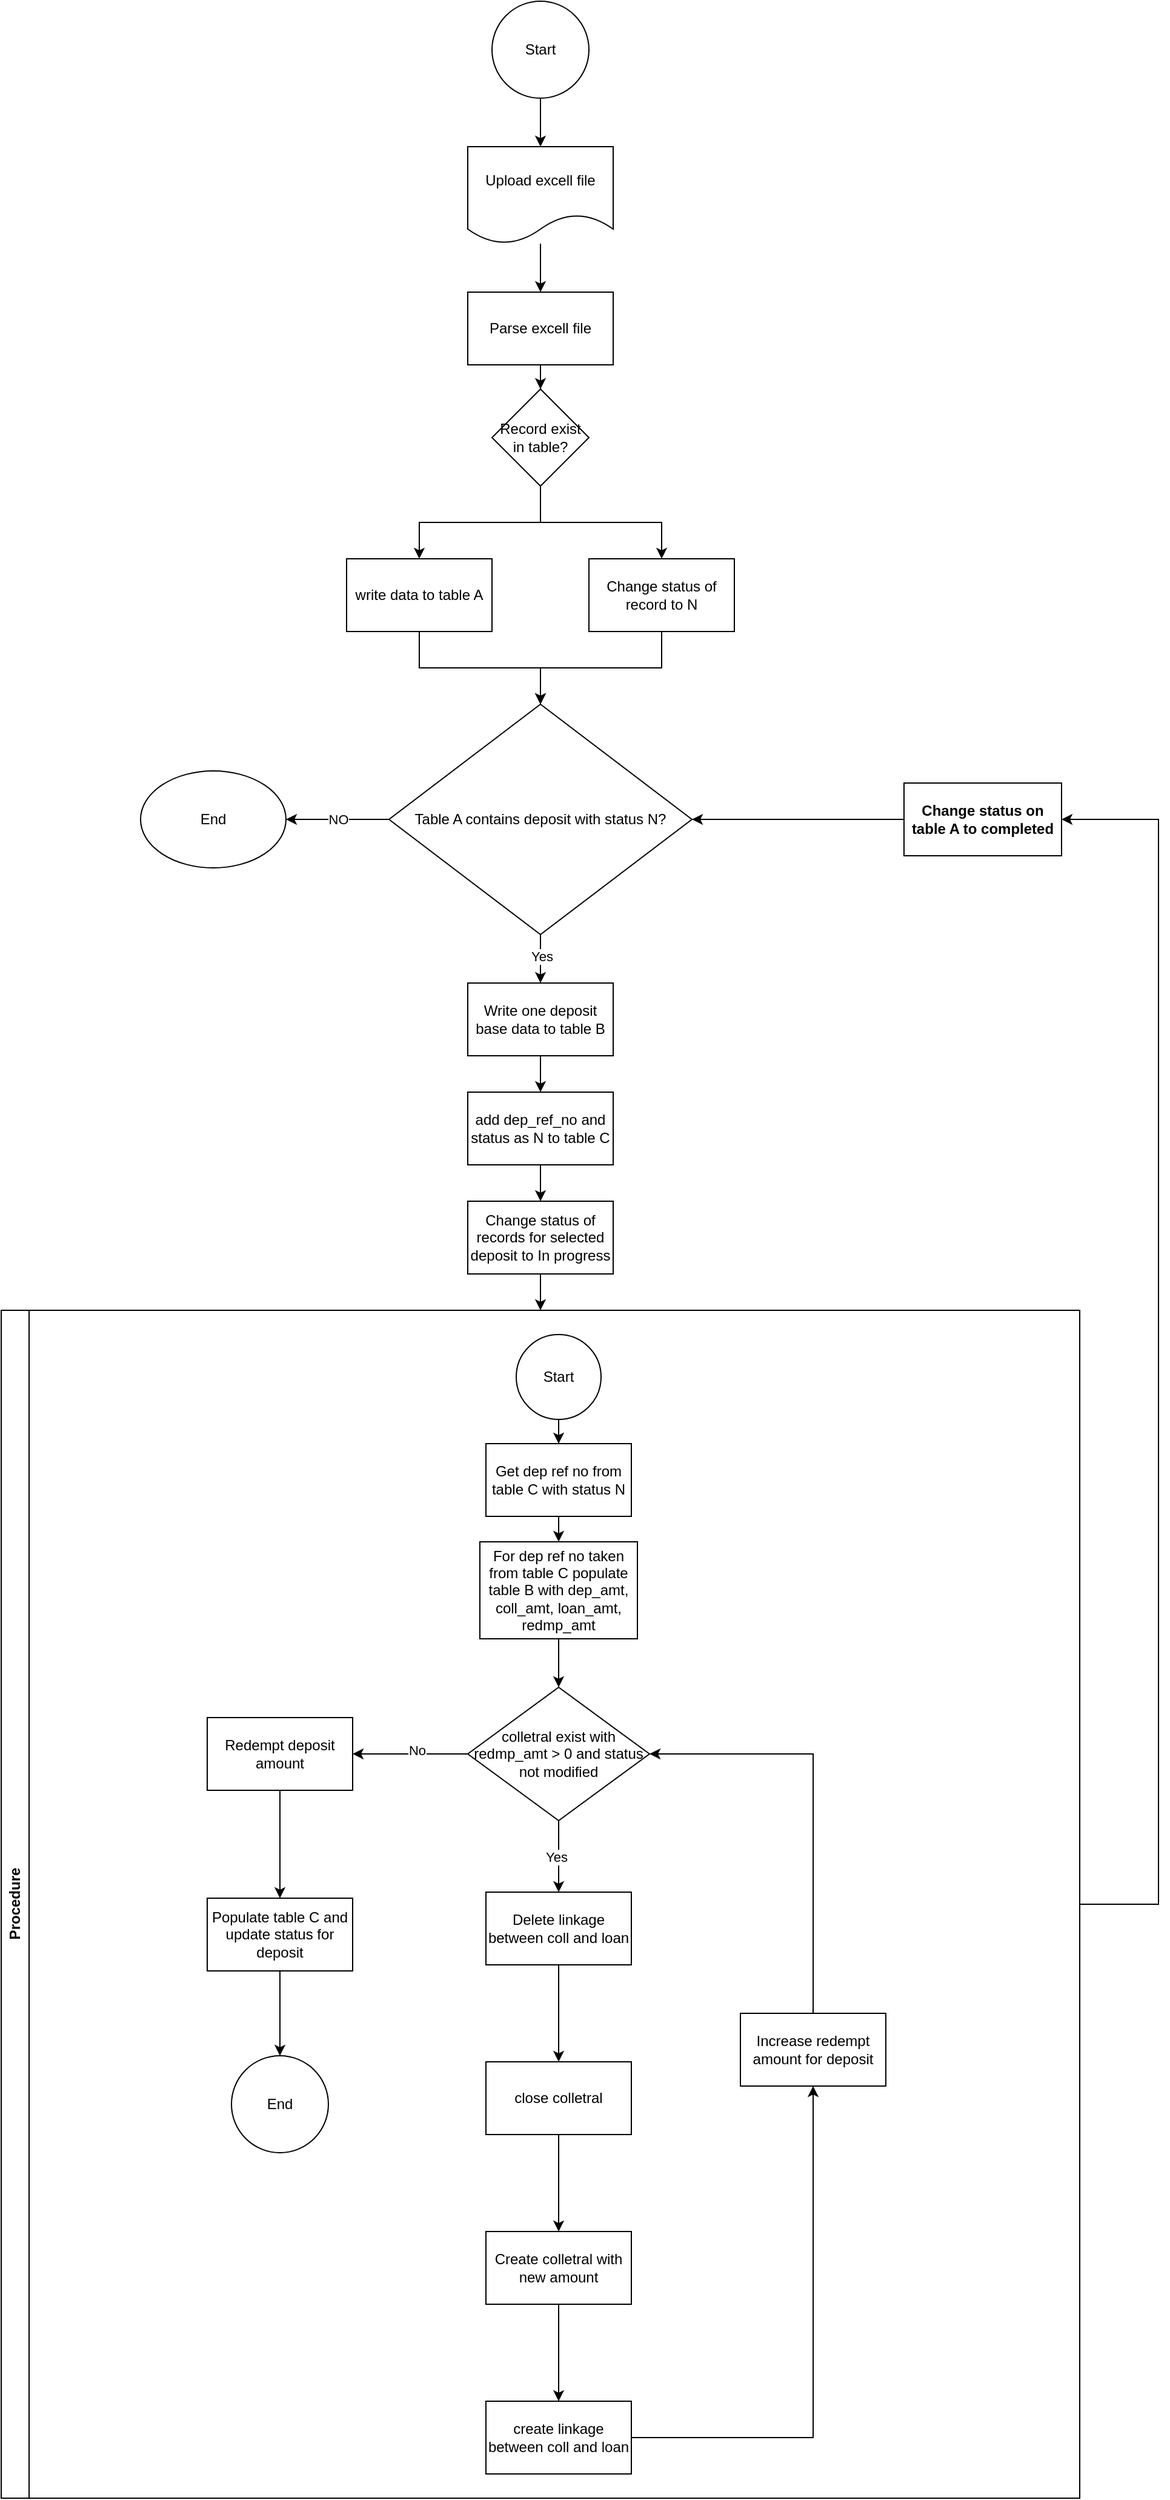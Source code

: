 <mxfile version="23.1.3" type="github">
  <diagram id="C5RBs43oDa-KdzZeNtuy" name="Page-1">
    <mxGraphModel dx="2421" dy="752" grid="1" gridSize="10" guides="1" tooltips="1" connect="1" arrows="1" fold="1" page="1" pageScale="1" pageWidth="827" pageHeight="1169" math="0" shadow="0">
      <root>
        <mxCell id="WIyWlLk6GJQsqaUBKTNV-0" />
        <mxCell id="WIyWlLk6GJQsqaUBKTNV-1" parent="WIyWlLk6GJQsqaUBKTNV-0" />
        <mxCell id="4Akdkflnh7Jsl9hj940S-2" value="" style="edgeStyle=orthogonalEdgeStyle;rounded=0;orthogonalLoop=1;jettySize=auto;html=1;" edge="1" parent="WIyWlLk6GJQsqaUBKTNV-1" source="4Akdkflnh7Jsl9hj940S-0" target="4Akdkflnh7Jsl9hj940S-1">
          <mxGeometry relative="1" as="geometry" />
        </mxCell>
        <mxCell id="4Akdkflnh7Jsl9hj940S-0" value="Start" style="ellipse;whiteSpace=wrap;html=1;aspect=fixed;" vertex="1" parent="WIyWlLk6GJQsqaUBKTNV-1">
          <mxGeometry x="350" y="50" width="80" height="80" as="geometry" />
        </mxCell>
        <mxCell id="4Akdkflnh7Jsl9hj940S-4" value="" style="edgeStyle=orthogonalEdgeStyle;rounded=0;orthogonalLoop=1;jettySize=auto;html=1;" edge="1" parent="WIyWlLk6GJQsqaUBKTNV-1" source="4Akdkflnh7Jsl9hj940S-1" target="4Akdkflnh7Jsl9hj940S-3">
          <mxGeometry relative="1" as="geometry" />
        </mxCell>
        <mxCell id="4Akdkflnh7Jsl9hj940S-1" value="Upload excell file" style="shape=document;whiteSpace=wrap;html=1;boundedLbl=1;" vertex="1" parent="WIyWlLk6GJQsqaUBKTNV-1">
          <mxGeometry x="330" y="170" width="120" height="80" as="geometry" />
        </mxCell>
        <mxCell id="4Akdkflnh7Jsl9hj940S-95" value="" style="edgeStyle=orthogonalEdgeStyle;rounded=0;orthogonalLoop=1;jettySize=auto;html=1;" edge="1" parent="WIyWlLk6GJQsqaUBKTNV-1" source="4Akdkflnh7Jsl9hj940S-3" target="4Akdkflnh7Jsl9hj940S-94">
          <mxGeometry relative="1" as="geometry" />
        </mxCell>
        <mxCell id="4Akdkflnh7Jsl9hj940S-3" value="Parse excell file" style="whiteSpace=wrap;html=1;" vertex="1" parent="WIyWlLk6GJQsqaUBKTNV-1">
          <mxGeometry x="330" y="290" width="120" height="60" as="geometry" />
        </mxCell>
        <mxCell id="4Akdkflnh7Jsl9hj940S-52" style="edgeStyle=orthogonalEdgeStyle;rounded=0;orthogonalLoop=1;jettySize=auto;html=1;" edge="1" parent="WIyWlLk6GJQsqaUBKTNV-1" source="4Akdkflnh7Jsl9hj940S-5" target="4Akdkflnh7Jsl9hj940S-47">
          <mxGeometry relative="1" as="geometry" />
        </mxCell>
        <mxCell id="4Akdkflnh7Jsl9hj940S-5" value="write data to table A" style="whiteSpace=wrap;html=1;" vertex="1" parent="WIyWlLk6GJQsqaUBKTNV-1">
          <mxGeometry x="230" y="510" width="120" height="60" as="geometry" />
        </mxCell>
        <mxCell id="4Akdkflnh7Jsl9hj940S-77" value="" style="edgeStyle=orthogonalEdgeStyle;rounded=0;orthogonalLoop=1;jettySize=auto;html=1;" edge="1" parent="WIyWlLk6GJQsqaUBKTNV-1" source="4Akdkflnh7Jsl9hj940S-7" target="4Akdkflnh7Jsl9hj940S-76">
          <mxGeometry relative="1" as="geometry" />
        </mxCell>
        <mxCell id="4Akdkflnh7Jsl9hj940S-7" value="Write one deposit base data to table B" style="whiteSpace=wrap;html=1;" vertex="1" parent="WIyWlLk6GJQsqaUBKTNV-1">
          <mxGeometry x="330" y="860" width="120" height="60" as="geometry" />
        </mxCell>
        <mxCell id="4Akdkflnh7Jsl9hj940S-48" style="edgeStyle=orthogonalEdgeStyle;rounded=0;orthogonalLoop=1;jettySize=auto;html=1;" edge="1" parent="WIyWlLk6GJQsqaUBKTNV-1" source="4Akdkflnh7Jsl9hj940S-47" target="4Akdkflnh7Jsl9hj940S-7">
          <mxGeometry relative="1" as="geometry" />
        </mxCell>
        <mxCell id="4Akdkflnh7Jsl9hj940S-53" value="Yes" style="edgeLabel;html=1;align=center;verticalAlign=middle;resizable=0;points=[];" vertex="1" connectable="0" parent="4Akdkflnh7Jsl9hj940S-48">
          <mxGeometry x="-0.12" y="1" relative="1" as="geometry">
            <mxPoint as="offset" />
          </mxGeometry>
        </mxCell>
        <mxCell id="4Akdkflnh7Jsl9hj940S-72" value="NO" style="edgeStyle=orthogonalEdgeStyle;rounded=0;orthogonalLoop=1;jettySize=auto;html=1;entryX=1;entryY=0.5;entryDx=0;entryDy=0;" edge="1" parent="WIyWlLk6GJQsqaUBKTNV-1" source="4Akdkflnh7Jsl9hj940S-47" target="4Akdkflnh7Jsl9hj940S-56">
          <mxGeometry relative="1" as="geometry" />
        </mxCell>
        <mxCell id="4Akdkflnh7Jsl9hj940S-47" value="Table A contains deposit with status N?" style="rhombus;whiteSpace=wrap;html=1;" vertex="1" parent="WIyWlLk6GJQsqaUBKTNV-1">
          <mxGeometry x="265" y="630" width="250" height="190" as="geometry" />
        </mxCell>
        <mxCell id="4Akdkflnh7Jsl9hj940S-56" value="End" style="ellipse;whiteSpace=wrap;html=1;" vertex="1" parent="WIyWlLk6GJQsqaUBKTNV-1">
          <mxGeometry x="60" y="685" width="120" height="80" as="geometry" />
        </mxCell>
        <mxCell id="4Akdkflnh7Jsl9hj940S-93" style="edgeStyle=orthogonalEdgeStyle;rounded=0;orthogonalLoop=1;jettySize=auto;html=1;exitX=1;exitY=0.5;exitDx=0;exitDy=0;entryX=1;entryY=0.5;entryDx=0;entryDy=0;" edge="1" parent="WIyWlLk6GJQsqaUBKTNV-1" source="4Akdkflnh7Jsl9hj940S-61" target="4Akdkflnh7Jsl9hj940S-85">
          <mxGeometry relative="1" as="geometry">
            <Array as="points">
              <mxPoint x="900" y="1620" />
              <mxPoint x="900" y="725" />
            </Array>
          </mxGeometry>
        </mxCell>
        <mxCell id="4Akdkflnh7Jsl9hj940S-61" value="Procedure" style="swimlane;horizontal=0;whiteSpace=wrap;html=1;" vertex="1" parent="WIyWlLk6GJQsqaUBKTNV-1">
          <mxGeometry x="-55" y="1130" width="890" height="980" as="geometry">
            <mxRectangle x="-55" y="1130" width="40" height="90" as="alternateBounds" />
          </mxGeometry>
        </mxCell>
        <mxCell id="4Akdkflnh7Jsl9hj940S-84" value="" style="edgeStyle=orthogonalEdgeStyle;rounded=0;orthogonalLoop=1;jettySize=auto;html=1;" edge="1" parent="4Akdkflnh7Jsl9hj940S-61" source="4Akdkflnh7Jsl9hj940S-25" target="4Akdkflnh7Jsl9hj940S-27">
          <mxGeometry relative="1" as="geometry" />
        </mxCell>
        <mxCell id="4Akdkflnh7Jsl9hj940S-25" value="For dep ref no taken from table C populate table B with dep_amt, coll_amt, loan_amt, redmp_amt" style="whiteSpace=wrap;html=1;" vertex="1" parent="4Akdkflnh7Jsl9hj940S-61">
          <mxGeometry x="395" y="191" width="130" height="80" as="geometry" />
        </mxCell>
        <mxCell id="4Akdkflnh7Jsl9hj940S-27" value="colletral exist with redmp_amt &amp;gt; 0 and status not modified" style="rhombus;whiteSpace=wrap;html=1;" vertex="1" parent="4Akdkflnh7Jsl9hj940S-61">
          <mxGeometry x="385" y="311" width="150" height="110" as="geometry" />
        </mxCell>
        <mxCell id="4Akdkflnh7Jsl9hj940S-29" value="Delete linkage between coll and loan" style="whiteSpace=wrap;html=1;" vertex="1" parent="4Akdkflnh7Jsl9hj940S-61">
          <mxGeometry x="400" y="480" width="120" height="60" as="geometry" />
        </mxCell>
        <mxCell id="4Akdkflnh7Jsl9hj940S-30" value="" style="edgeStyle=orthogonalEdgeStyle;rounded=0;orthogonalLoop=1;jettySize=auto;html=1;" edge="1" parent="4Akdkflnh7Jsl9hj940S-61" source="4Akdkflnh7Jsl9hj940S-27" target="4Akdkflnh7Jsl9hj940S-29">
          <mxGeometry relative="1" as="geometry" />
        </mxCell>
        <mxCell id="4Akdkflnh7Jsl9hj940S-50" value="Yes" style="edgeLabel;html=1;align=center;verticalAlign=middle;resizable=0;points=[];" vertex="1" connectable="0" parent="4Akdkflnh7Jsl9hj940S-30">
          <mxGeometry x="0.013" y="-2" relative="1" as="geometry">
            <mxPoint as="offset" />
          </mxGeometry>
        </mxCell>
        <mxCell id="4Akdkflnh7Jsl9hj940S-31" value="close colletral" style="whiteSpace=wrap;html=1;" vertex="1" parent="4Akdkflnh7Jsl9hj940S-61">
          <mxGeometry x="400" y="620" width="120" height="60" as="geometry" />
        </mxCell>
        <mxCell id="4Akdkflnh7Jsl9hj940S-32" value="" style="edgeStyle=orthogonalEdgeStyle;rounded=0;orthogonalLoop=1;jettySize=auto;html=1;" edge="1" parent="4Akdkflnh7Jsl9hj940S-61" source="4Akdkflnh7Jsl9hj940S-29" target="4Akdkflnh7Jsl9hj940S-31">
          <mxGeometry relative="1" as="geometry" />
        </mxCell>
        <mxCell id="4Akdkflnh7Jsl9hj940S-33" value="Create colletral with new amount" style="whiteSpace=wrap;html=1;" vertex="1" parent="4Akdkflnh7Jsl9hj940S-61">
          <mxGeometry x="400" y="760" width="120" height="60" as="geometry" />
        </mxCell>
        <mxCell id="4Akdkflnh7Jsl9hj940S-34" value="" style="edgeStyle=orthogonalEdgeStyle;rounded=0;orthogonalLoop=1;jettySize=auto;html=1;" edge="1" parent="4Akdkflnh7Jsl9hj940S-61" source="4Akdkflnh7Jsl9hj940S-31" target="4Akdkflnh7Jsl9hj940S-33">
          <mxGeometry relative="1" as="geometry" />
        </mxCell>
        <mxCell id="4Akdkflnh7Jsl9hj940S-35" value="create linkage between coll and loan" style="whiteSpace=wrap;html=1;" vertex="1" parent="4Akdkflnh7Jsl9hj940S-61">
          <mxGeometry x="400" y="900" width="120" height="60" as="geometry" />
        </mxCell>
        <mxCell id="4Akdkflnh7Jsl9hj940S-36" value="" style="edgeStyle=orthogonalEdgeStyle;rounded=0;orthogonalLoop=1;jettySize=auto;html=1;" edge="1" parent="4Akdkflnh7Jsl9hj940S-61" source="4Akdkflnh7Jsl9hj940S-33" target="4Akdkflnh7Jsl9hj940S-35">
          <mxGeometry relative="1" as="geometry" />
        </mxCell>
        <mxCell id="4Akdkflnh7Jsl9hj940S-39" style="edgeStyle=orthogonalEdgeStyle;rounded=0;orthogonalLoop=1;jettySize=auto;html=1;entryX=1;entryY=0.5;entryDx=0;entryDy=0;" edge="1" parent="4Akdkflnh7Jsl9hj940S-61" source="4Akdkflnh7Jsl9hj940S-38" target="4Akdkflnh7Jsl9hj940S-27">
          <mxGeometry relative="1" as="geometry">
            <Array as="points">
              <mxPoint x="670" y="366" />
            </Array>
          </mxGeometry>
        </mxCell>
        <mxCell id="4Akdkflnh7Jsl9hj940S-38" value="Increase redempt amount for deposit" style="rounded=0;whiteSpace=wrap;html=1;" vertex="1" parent="4Akdkflnh7Jsl9hj940S-61">
          <mxGeometry x="610" y="580" width="120" height="60" as="geometry" />
        </mxCell>
        <mxCell id="4Akdkflnh7Jsl9hj940S-40" style="edgeStyle=orthogonalEdgeStyle;rounded=0;orthogonalLoop=1;jettySize=auto;html=1;entryX=0.5;entryY=1;entryDx=0;entryDy=0;" edge="1" parent="4Akdkflnh7Jsl9hj940S-61" source="4Akdkflnh7Jsl9hj940S-35" target="4Akdkflnh7Jsl9hj940S-38">
          <mxGeometry relative="1" as="geometry" />
        </mxCell>
        <mxCell id="4Akdkflnh7Jsl9hj940S-41" value="Redempt deposit &lt;br&gt;amount&lt;br&gt;" style="whiteSpace=wrap;html=1;" vertex="1" parent="4Akdkflnh7Jsl9hj940S-61">
          <mxGeometry x="170" y="336" width="120" height="60" as="geometry" />
        </mxCell>
        <mxCell id="4Akdkflnh7Jsl9hj940S-42" value="" style="edgeStyle=orthogonalEdgeStyle;rounded=0;orthogonalLoop=1;jettySize=auto;html=1;" edge="1" parent="4Akdkflnh7Jsl9hj940S-61" source="4Akdkflnh7Jsl9hj940S-27" target="4Akdkflnh7Jsl9hj940S-41">
          <mxGeometry relative="1" as="geometry" />
        </mxCell>
        <mxCell id="4Akdkflnh7Jsl9hj940S-51" value="No" style="edgeLabel;html=1;align=center;verticalAlign=middle;resizable=0;points=[];" vertex="1" connectable="0" parent="4Akdkflnh7Jsl9hj940S-42">
          <mxGeometry x="-0.111" y="-3" relative="1" as="geometry">
            <mxPoint as="offset" />
          </mxGeometry>
        </mxCell>
        <mxCell id="4Akdkflnh7Jsl9hj940S-43" value="Populate table C and update status for deposit" style="whiteSpace=wrap;html=1;" vertex="1" parent="4Akdkflnh7Jsl9hj940S-61">
          <mxGeometry x="170" y="485" width="120" height="60" as="geometry" />
        </mxCell>
        <mxCell id="4Akdkflnh7Jsl9hj940S-44" value="" style="edgeStyle=orthogonalEdgeStyle;rounded=0;orthogonalLoop=1;jettySize=auto;html=1;" edge="1" parent="4Akdkflnh7Jsl9hj940S-61" source="4Akdkflnh7Jsl9hj940S-41" target="4Akdkflnh7Jsl9hj940S-43">
          <mxGeometry relative="1" as="geometry" />
        </mxCell>
        <mxCell id="4Akdkflnh7Jsl9hj940S-45" value="End" style="ellipse;whiteSpace=wrap;html=1;" vertex="1" parent="4Akdkflnh7Jsl9hj940S-61">
          <mxGeometry x="190" y="615" width="80" height="80" as="geometry" />
        </mxCell>
        <mxCell id="4Akdkflnh7Jsl9hj940S-46" value="" style="edgeStyle=orthogonalEdgeStyle;rounded=0;orthogonalLoop=1;jettySize=auto;html=1;" edge="1" parent="4Akdkflnh7Jsl9hj940S-61" source="4Akdkflnh7Jsl9hj940S-43" target="4Akdkflnh7Jsl9hj940S-45">
          <mxGeometry relative="1" as="geometry" />
        </mxCell>
        <mxCell id="4Akdkflnh7Jsl9hj940S-83" style="edgeStyle=orthogonalEdgeStyle;rounded=0;orthogonalLoop=1;jettySize=auto;html=1;entryX=0.5;entryY=0;entryDx=0;entryDy=0;" edge="1" parent="4Akdkflnh7Jsl9hj940S-61" source="4Akdkflnh7Jsl9hj940S-62" target="4Akdkflnh7Jsl9hj940S-81">
          <mxGeometry relative="1" as="geometry" />
        </mxCell>
        <mxCell id="4Akdkflnh7Jsl9hj940S-62" value="Start" style="ellipse;whiteSpace=wrap;html=1;aspect=fixed;" vertex="1" parent="4Akdkflnh7Jsl9hj940S-61">
          <mxGeometry x="425" y="20" width="70" height="70" as="geometry" />
        </mxCell>
        <mxCell id="4Akdkflnh7Jsl9hj940S-82" style="edgeStyle=orthogonalEdgeStyle;rounded=0;orthogonalLoop=1;jettySize=auto;html=1;entryX=0.5;entryY=0;entryDx=0;entryDy=0;" edge="1" parent="4Akdkflnh7Jsl9hj940S-61" source="4Akdkflnh7Jsl9hj940S-81" target="4Akdkflnh7Jsl9hj940S-25">
          <mxGeometry relative="1" as="geometry" />
        </mxCell>
        <mxCell id="4Akdkflnh7Jsl9hj940S-81" value="Get dep ref no from table C with status N" style="rounded=0;whiteSpace=wrap;html=1;" vertex="1" parent="4Akdkflnh7Jsl9hj940S-61">
          <mxGeometry x="400" y="110" width="120" height="60" as="geometry" />
        </mxCell>
        <mxCell id="4Akdkflnh7Jsl9hj940S-104" style="edgeStyle=orthogonalEdgeStyle;rounded=0;orthogonalLoop=1;jettySize=auto;html=1;entryX=0.5;entryY=0;entryDx=0;entryDy=0;" edge="1" parent="WIyWlLk6GJQsqaUBKTNV-1" source="4Akdkflnh7Jsl9hj940S-76" target="4Akdkflnh7Jsl9hj940S-102">
          <mxGeometry relative="1" as="geometry" />
        </mxCell>
        <mxCell id="4Akdkflnh7Jsl9hj940S-76" value="add dep_ref_no and status as N to table C" style="whiteSpace=wrap;html=1;" vertex="1" parent="WIyWlLk6GJQsqaUBKTNV-1">
          <mxGeometry x="330" y="950" width="120" height="60" as="geometry" />
        </mxCell>
        <mxCell id="4Akdkflnh7Jsl9hj940S-85" value="Change status on table A to completed" style="whiteSpace=wrap;html=1;fontStyle=1;startSize=23;" vertex="1" parent="WIyWlLk6GJQsqaUBKTNV-1">
          <mxGeometry x="690" y="695" width="130" height="60" as="geometry" />
        </mxCell>
        <mxCell id="4Akdkflnh7Jsl9hj940S-89" style="edgeStyle=orthogonalEdgeStyle;rounded=0;orthogonalLoop=1;jettySize=auto;html=1;entryX=1;entryY=0.5;entryDx=0;entryDy=0;" edge="1" parent="WIyWlLk6GJQsqaUBKTNV-1" source="4Akdkflnh7Jsl9hj940S-85" target="4Akdkflnh7Jsl9hj940S-47">
          <mxGeometry relative="1" as="geometry" />
        </mxCell>
        <mxCell id="4Akdkflnh7Jsl9hj940S-99" value="" style="edgeStyle=orthogonalEdgeStyle;rounded=0;orthogonalLoop=1;jettySize=auto;html=1;" edge="1" parent="WIyWlLk6GJQsqaUBKTNV-1" source="4Akdkflnh7Jsl9hj940S-94" target="4Akdkflnh7Jsl9hj940S-98">
          <mxGeometry relative="1" as="geometry" />
        </mxCell>
        <mxCell id="4Akdkflnh7Jsl9hj940S-100" style="edgeStyle=orthogonalEdgeStyle;rounded=0;orthogonalLoop=1;jettySize=auto;html=1;" edge="1" parent="WIyWlLk6GJQsqaUBKTNV-1" source="4Akdkflnh7Jsl9hj940S-94" target="4Akdkflnh7Jsl9hj940S-5">
          <mxGeometry relative="1" as="geometry">
            <Array as="points">
              <mxPoint x="390" y="480" />
              <mxPoint x="290" y="480" />
            </Array>
          </mxGeometry>
        </mxCell>
        <mxCell id="4Akdkflnh7Jsl9hj940S-94" value="Record exist in table?" style="rhombus;whiteSpace=wrap;html=1;" vertex="1" parent="WIyWlLk6GJQsqaUBKTNV-1">
          <mxGeometry x="350" y="370" width="80" height="80" as="geometry" />
        </mxCell>
        <mxCell id="4Akdkflnh7Jsl9hj940S-98" value="Change status of record to N" style="whiteSpace=wrap;html=1;" vertex="1" parent="WIyWlLk6GJQsqaUBKTNV-1">
          <mxGeometry x="430" y="510" width="120" height="60" as="geometry" />
        </mxCell>
        <mxCell id="4Akdkflnh7Jsl9hj940S-101" style="edgeStyle=orthogonalEdgeStyle;rounded=0;orthogonalLoop=1;jettySize=auto;html=1;entryX=0.5;entryY=0;entryDx=0;entryDy=0;" edge="1" parent="WIyWlLk6GJQsqaUBKTNV-1" source="4Akdkflnh7Jsl9hj940S-98" target="4Akdkflnh7Jsl9hj940S-47">
          <mxGeometry relative="1" as="geometry" />
        </mxCell>
        <mxCell id="4Akdkflnh7Jsl9hj940S-103" style="edgeStyle=orthogonalEdgeStyle;rounded=0;orthogonalLoop=1;jettySize=auto;html=1;entryX=0.5;entryY=0;entryDx=0;entryDy=0;" edge="1" parent="WIyWlLk6GJQsqaUBKTNV-1" source="4Akdkflnh7Jsl9hj940S-102" target="4Akdkflnh7Jsl9hj940S-61">
          <mxGeometry relative="1" as="geometry" />
        </mxCell>
        <mxCell id="4Akdkflnh7Jsl9hj940S-102" value="Change status of records for selected deposit to In progress" style="rounded=0;whiteSpace=wrap;html=1;" vertex="1" parent="WIyWlLk6GJQsqaUBKTNV-1">
          <mxGeometry x="330" y="1040" width="120" height="60" as="geometry" />
        </mxCell>
      </root>
    </mxGraphModel>
  </diagram>
</mxfile>
